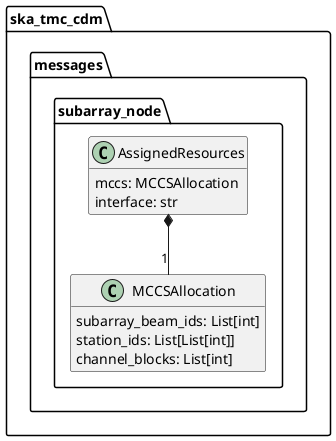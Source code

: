 @startuml
hide empty members

package ska_tmc_cdm.messages.subarray_node {

        class MCCSAllocation {
            subarray_beam_ids: List[int]
            station_ids: List[List[int]]
            channel_blocks: List[int]
        }

        class AssignedResources {
            mccs: MCCSAllocation
            interface: str
        }
        
        AssignedResources *-- "1" MCCSAllocation
}
@enduml